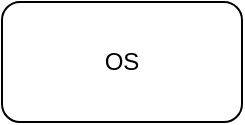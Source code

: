 <mxfile version="14.4.7" type="github">
  <diagram id="agfChK41JzhaV_KgswAp" name="Page-1">
    <mxGraphModel dx="1666" dy="688" grid="1" gridSize="10" guides="1" tooltips="1" connect="1" arrows="1" fold="1" page="1" pageScale="1" pageWidth="850" pageHeight="1100" math="0" shadow="0">
      <root>
        <mxCell id="0" />
        <mxCell id="1" parent="0" />
        <mxCell id="0u1UHproJIWZL6foSn5K-1" value="OS" style="rounded=1;whiteSpace=wrap;html=1;" vertex="1" parent="1">
          <mxGeometry x="360" y="370" width="120" height="60" as="geometry" />
        </mxCell>
      </root>
    </mxGraphModel>
  </diagram>
</mxfile>
